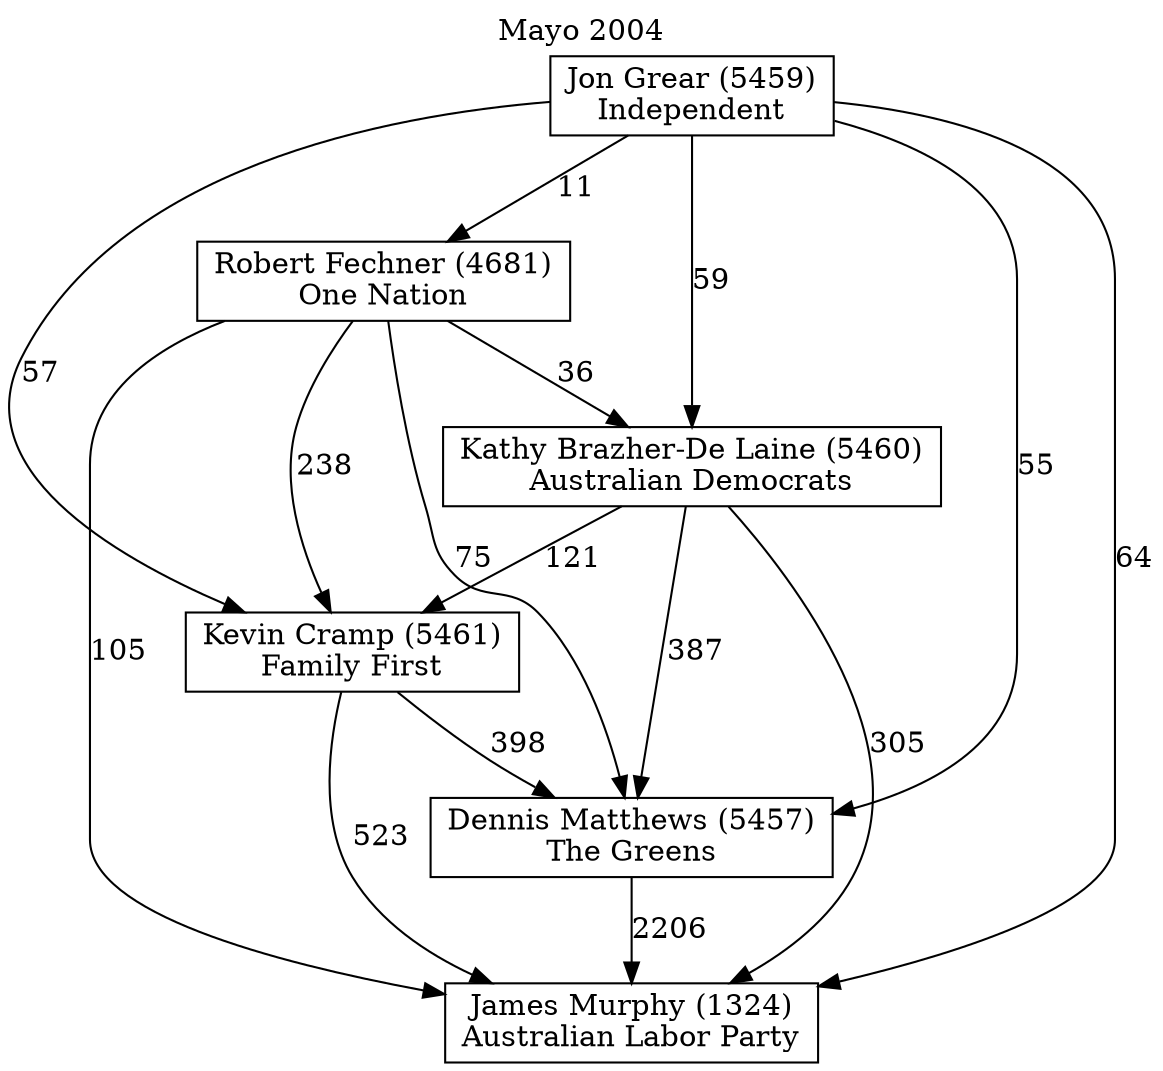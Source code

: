 // House preference flow
digraph "James Murphy (1324)_Mayo_2004" {
	graph [label="Mayo 2004" labelloc=t mclimit=10]
	node [shape=box]
	"Dennis Matthews (5457)" [label="Dennis Matthews (5457)
The Greens"]
	"James Murphy (1324)" [label="James Murphy (1324)
Australian Labor Party"]
	"Jon Grear (5459)" [label="Jon Grear (5459)
Independent"]
	"Kathy Brazher-De Laine (5460)" [label="Kathy Brazher-De Laine (5460)
Australian Democrats"]
	"Kevin Cramp (5461)" [label="Kevin Cramp (5461)
Family First"]
	"Robert Fechner (4681)" [label="Robert Fechner (4681)
One Nation"]
	"Dennis Matthews (5457)" -> "James Murphy (1324)" [label=2206]
	"Jon Grear (5459)" -> "Dennis Matthews (5457)" [label=55]
	"Jon Grear (5459)" -> "James Murphy (1324)" [label=64]
	"Jon Grear (5459)" -> "Kathy Brazher-De Laine (5460)" [label=59]
	"Jon Grear (5459)" -> "Kevin Cramp (5461)" [label=57]
	"Jon Grear (5459)" -> "Robert Fechner (4681)" [label=11]
	"Kathy Brazher-De Laine (5460)" -> "Dennis Matthews (5457)" [label=387]
	"Kathy Brazher-De Laine (5460)" -> "James Murphy (1324)" [label=305]
	"Kathy Brazher-De Laine (5460)" -> "Kevin Cramp (5461)" [label=121]
	"Kevin Cramp (5461)" -> "Dennis Matthews (5457)" [label=398]
	"Kevin Cramp (5461)" -> "James Murphy (1324)" [label=523]
	"Robert Fechner (4681)" -> "Dennis Matthews (5457)" [label=75]
	"Robert Fechner (4681)" -> "James Murphy (1324)" [label=105]
	"Robert Fechner (4681)" -> "Kathy Brazher-De Laine (5460)" [label=36]
	"Robert Fechner (4681)" -> "Kevin Cramp (5461)" [label=238]
}
